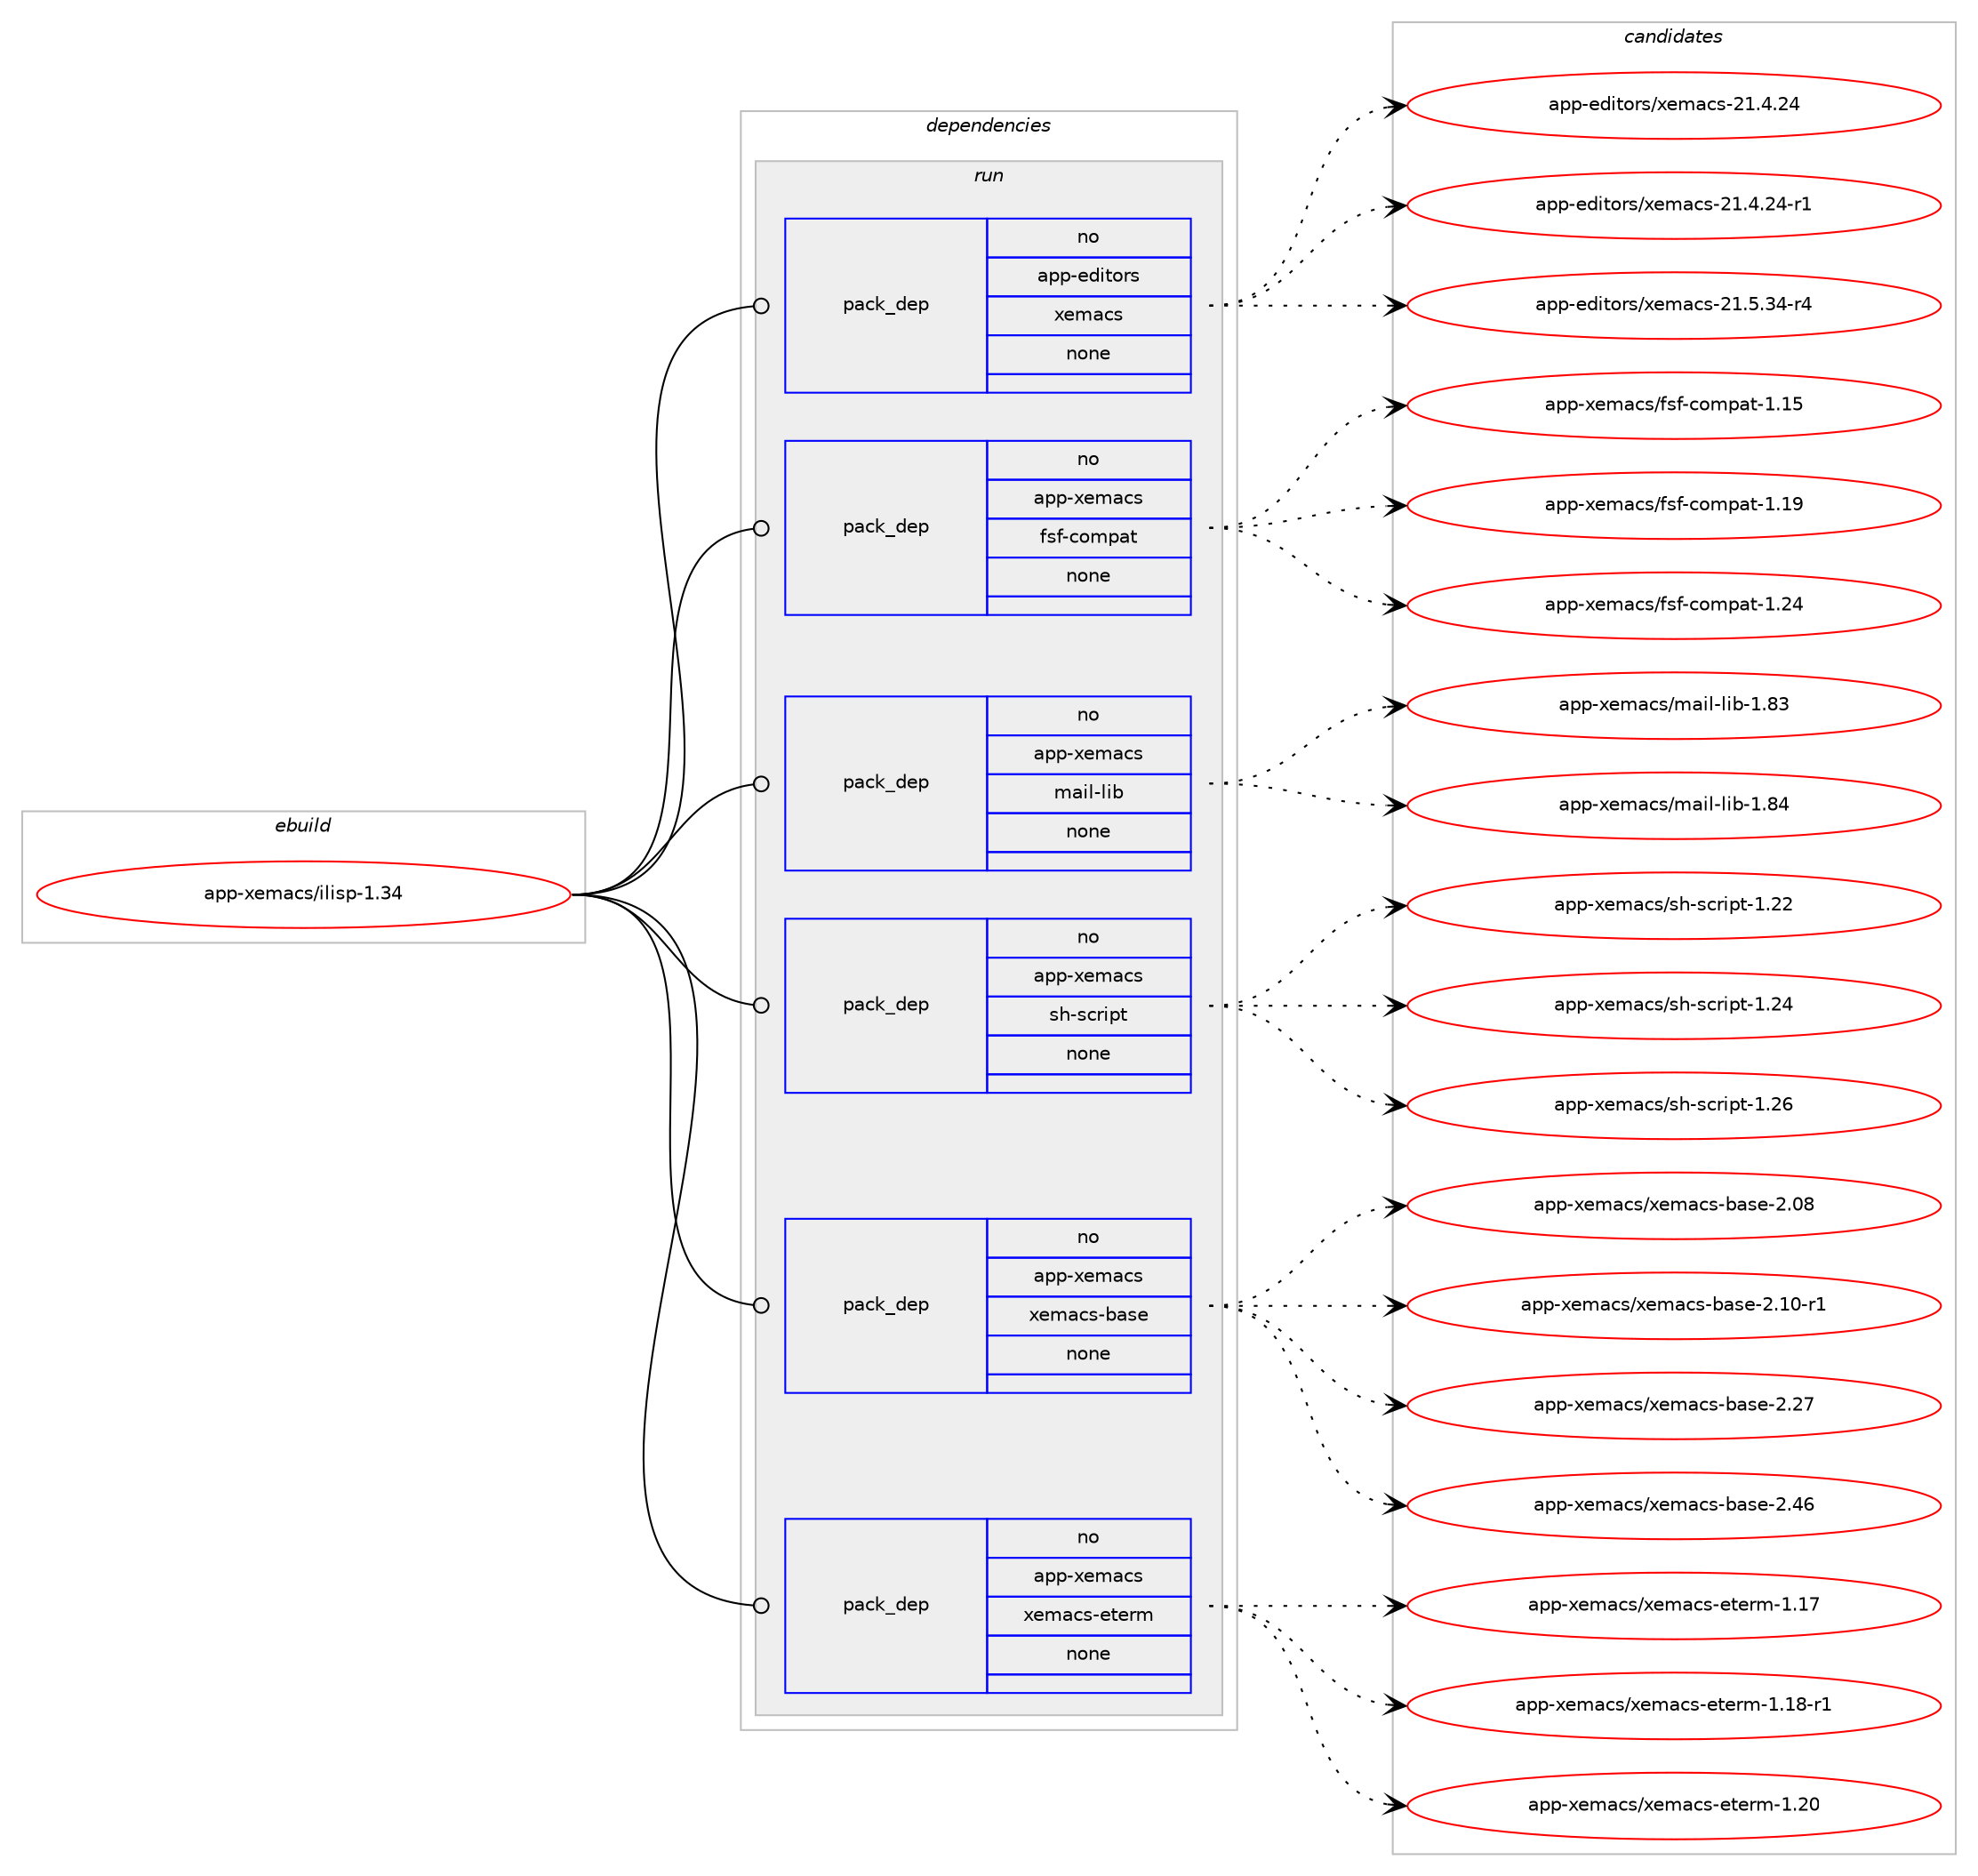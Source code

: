 digraph prolog {

# *************
# Graph options
# *************

newrank=true;
concentrate=true;
compound=true;
graph [rankdir=LR,fontname=Helvetica,fontsize=10,ranksep=1.5];#, ranksep=2.5, nodesep=0.2];
edge  [arrowhead=vee];
node  [fontname=Helvetica,fontsize=10];

# **********
# The ebuild
# **********

subgraph cluster_leftcol {
color=gray;
rank=same;
label=<<i>ebuild</i>>;
id [label="app-xemacs/ilisp-1.34", color=red, width=4, href="../app-xemacs/ilisp-1.34.svg"];
}

# ****************
# The dependencies
# ****************

subgraph cluster_midcol {
color=gray;
label=<<i>dependencies</i>>;
subgraph cluster_compile {
fillcolor="#eeeeee";
style=filled;
label=<<i>compile</i>>;
}
subgraph cluster_compileandrun {
fillcolor="#eeeeee";
style=filled;
label=<<i>compile and run</i>>;
}
subgraph cluster_run {
fillcolor="#eeeeee";
style=filled;
label=<<i>run</i>>;
subgraph pack383373 {
dependency515182 [label=<<TABLE BORDER="0" CELLBORDER="1" CELLSPACING="0" CELLPADDING="4" WIDTH="220"><TR><TD ROWSPAN="6" CELLPADDING="30">pack_dep</TD></TR><TR><TD WIDTH="110">no</TD></TR><TR><TD>app-editors</TD></TR><TR><TD>xemacs</TD></TR><TR><TD>none</TD></TR><TR><TD></TD></TR></TABLE>>, shape=none, color=blue];
}
id:e -> dependency515182:w [weight=20,style="solid",arrowhead="odot"];
subgraph pack383374 {
dependency515183 [label=<<TABLE BORDER="0" CELLBORDER="1" CELLSPACING="0" CELLPADDING="4" WIDTH="220"><TR><TD ROWSPAN="6" CELLPADDING="30">pack_dep</TD></TR><TR><TD WIDTH="110">no</TD></TR><TR><TD>app-xemacs</TD></TR><TR><TD>fsf-compat</TD></TR><TR><TD>none</TD></TR><TR><TD></TD></TR></TABLE>>, shape=none, color=blue];
}
id:e -> dependency515183:w [weight=20,style="solid",arrowhead="odot"];
subgraph pack383375 {
dependency515184 [label=<<TABLE BORDER="0" CELLBORDER="1" CELLSPACING="0" CELLPADDING="4" WIDTH="220"><TR><TD ROWSPAN="6" CELLPADDING="30">pack_dep</TD></TR><TR><TD WIDTH="110">no</TD></TR><TR><TD>app-xemacs</TD></TR><TR><TD>mail-lib</TD></TR><TR><TD>none</TD></TR><TR><TD></TD></TR></TABLE>>, shape=none, color=blue];
}
id:e -> dependency515184:w [weight=20,style="solid",arrowhead="odot"];
subgraph pack383376 {
dependency515185 [label=<<TABLE BORDER="0" CELLBORDER="1" CELLSPACING="0" CELLPADDING="4" WIDTH="220"><TR><TD ROWSPAN="6" CELLPADDING="30">pack_dep</TD></TR><TR><TD WIDTH="110">no</TD></TR><TR><TD>app-xemacs</TD></TR><TR><TD>sh-script</TD></TR><TR><TD>none</TD></TR><TR><TD></TD></TR></TABLE>>, shape=none, color=blue];
}
id:e -> dependency515185:w [weight=20,style="solid",arrowhead="odot"];
subgraph pack383377 {
dependency515186 [label=<<TABLE BORDER="0" CELLBORDER="1" CELLSPACING="0" CELLPADDING="4" WIDTH="220"><TR><TD ROWSPAN="6" CELLPADDING="30">pack_dep</TD></TR><TR><TD WIDTH="110">no</TD></TR><TR><TD>app-xemacs</TD></TR><TR><TD>xemacs-base</TD></TR><TR><TD>none</TD></TR><TR><TD></TD></TR></TABLE>>, shape=none, color=blue];
}
id:e -> dependency515186:w [weight=20,style="solid",arrowhead="odot"];
subgraph pack383378 {
dependency515187 [label=<<TABLE BORDER="0" CELLBORDER="1" CELLSPACING="0" CELLPADDING="4" WIDTH="220"><TR><TD ROWSPAN="6" CELLPADDING="30">pack_dep</TD></TR><TR><TD WIDTH="110">no</TD></TR><TR><TD>app-xemacs</TD></TR><TR><TD>xemacs-eterm</TD></TR><TR><TD>none</TD></TR><TR><TD></TD></TR></TABLE>>, shape=none, color=blue];
}
id:e -> dependency515187:w [weight=20,style="solid",arrowhead="odot"];
}
}

# **************
# The candidates
# **************

subgraph cluster_choices {
rank=same;
color=gray;
label=<<i>candidates</i>>;

subgraph choice383373 {
color=black;
nodesep=1;
choice97112112451011001051161111141154712010110997991154550494652465052 [label="app-editors/xemacs-21.4.24", color=red, width=4,href="../app-editors/xemacs-21.4.24.svg"];
choice971121124510110010511611111411547120101109979911545504946524650524511449 [label="app-editors/xemacs-21.4.24-r1", color=red, width=4,href="../app-editors/xemacs-21.4.24-r1.svg"];
choice971121124510110010511611111411547120101109979911545504946534651524511452 [label="app-editors/xemacs-21.5.34-r4", color=red, width=4,href="../app-editors/xemacs-21.5.34-r4.svg"];
dependency515182:e -> choice97112112451011001051161111141154712010110997991154550494652465052:w [style=dotted,weight="100"];
dependency515182:e -> choice971121124510110010511611111411547120101109979911545504946524650524511449:w [style=dotted,weight="100"];
dependency515182:e -> choice971121124510110010511611111411547120101109979911545504946534651524511452:w [style=dotted,weight="100"];
}
subgraph choice383374 {
color=black;
nodesep=1;
choice97112112451201011099799115471021151024599111109112971164549464953 [label="app-xemacs/fsf-compat-1.15", color=red, width=4,href="../app-xemacs/fsf-compat-1.15.svg"];
choice97112112451201011099799115471021151024599111109112971164549464957 [label="app-xemacs/fsf-compat-1.19", color=red, width=4,href="../app-xemacs/fsf-compat-1.19.svg"];
choice97112112451201011099799115471021151024599111109112971164549465052 [label="app-xemacs/fsf-compat-1.24", color=red, width=4,href="../app-xemacs/fsf-compat-1.24.svg"];
dependency515183:e -> choice97112112451201011099799115471021151024599111109112971164549464953:w [style=dotted,weight="100"];
dependency515183:e -> choice97112112451201011099799115471021151024599111109112971164549464957:w [style=dotted,weight="100"];
dependency515183:e -> choice97112112451201011099799115471021151024599111109112971164549465052:w [style=dotted,weight="100"];
}
subgraph choice383375 {
color=black;
nodesep=1;
choice97112112451201011099799115471099710510845108105984549465651 [label="app-xemacs/mail-lib-1.83", color=red, width=4,href="../app-xemacs/mail-lib-1.83.svg"];
choice97112112451201011099799115471099710510845108105984549465652 [label="app-xemacs/mail-lib-1.84", color=red, width=4,href="../app-xemacs/mail-lib-1.84.svg"];
dependency515184:e -> choice97112112451201011099799115471099710510845108105984549465651:w [style=dotted,weight="100"];
dependency515184:e -> choice97112112451201011099799115471099710510845108105984549465652:w [style=dotted,weight="100"];
}
subgraph choice383376 {
color=black;
nodesep=1;
choice971121124512010110997991154711510445115991141051121164549465050 [label="app-xemacs/sh-script-1.22", color=red, width=4,href="../app-xemacs/sh-script-1.22.svg"];
choice971121124512010110997991154711510445115991141051121164549465052 [label="app-xemacs/sh-script-1.24", color=red, width=4,href="../app-xemacs/sh-script-1.24.svg"];
choice971121124512010110997991154711510445115991141051121164549465054 [label="app-xemacs/sh-script-1.26", color=red, width=4,href="../app-xemacs/sh-script-1.26.svg"];
dependency515185:e -> choice971121124512010110997991154711510445115991141051121164549465050:w [style=dotted,weight="100"];
dependency515185:e -> choice971121124512010110997991154711510445115991141051121164549465052:w [style=dotted,weight="100"];
dependency515185:e -> choice971121124512010110997991154711510445115991141051121164549465054:w [style=dotted,weight="100"];
}
subgraph choice383377 {
color=black;
nodesep=1;
choice971121124512010110997991154712010110997991154598971151014550464856 [label="app-xemacs/xemacs-base-2.08", color=red, width=4,href="../app-xemacs/xemacs-base-2.08.svg"];
choice9711211245120101109979911547120101109979911545989711510145504649484511449 [label="app-xemacs/xemacs-base-2.10-r1", color=red, width=4,href="../app-xemacs/xemacs-base-2.10-r1.svg"];
choice971121124512010110997991154712010110997991154598971151014550465055 [label="app-xemacs/xemacs-base-2.27", color=red, width=4,href="../app-xemacs/xemacs-base-2.27.svg"];
choice971121124512010110997991154712010110997991154598971151014550465254 [label="app-xemacs/xemacs-base-2.46", color=red, width=4,href="../app-xemacs/xemacs-base-2.46.svg"];
dependency515186:e -> choice971121124512010110997991154712010110997991154598971151014550464856:w [style=dotted,weight="100"];
dependency515186:e -> choice9711211245120101109979911547120101109979911545989711510145504649484511449:w [style=dotted,weight="100"];
dependency515186:e -> choice971121124512010110997991154712010110997991154598971151014550465055:w [style=dotted,weight="100"];
dependency515186:e -> choice971121124512010110997991154712010110997991154598971151014550465254:w [style=dotted,weight="100"];
}
subgraph choice383378 {
color=black;
nodesep=1;
choice97112112451201011099799115471201011099799115451011161011141094549464955 [label="app-xemacs/xemacs-eterm-1.17", color=red, width=4,href="../app-xemacs/xemacs-eterm-1.17.svg"];
choice971121124512010110997991154712010110997991154510111610111410945494649564511449 [label="app-xemacs/xemacs-eterm-1.18-r1", color=red, width=4,href="../app-xemacs/xemacs-eterm-1.18-r1.svg"];
choice97112112451201011099799115471201011099799115451011161011141094549465048 [label="app-xemacs/xemacs-eterm-1.20", color=red, width=4,href="../app-xemacs/xemacs-eterm-1.20.svg"];
dependency515187:e -> choice97112112451201011099799115471201011099799115451011161011141094549464955:w [style=dotted,weight="100"];
dependency515187:e -> choice971121124512010110997991154712010110997991154510111610111410945494649564511449:w [style=dotted,weight="100"];
dependency515187:e -> choice97112112451201011099799115471201011099799115451011161011141094549465048:w [style=dotted,weight="100"];
}
}

}
